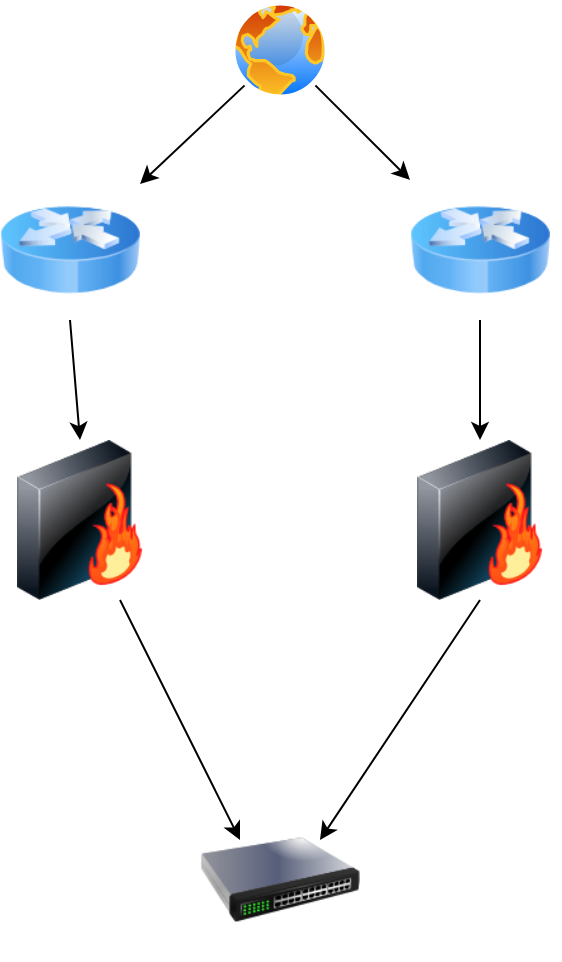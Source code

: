<mxfile version="26.0.10">
  <diagram name="Page-1" id="yrTFKDvjzNV6GSLSjNGD">
    <mxGraphModel dx="2100" dy="1058" grid="0" gridSize="10" guides="1" tooltips="1" connect="1" arrows="1" fold="1" page="0" pageScale="1" pageWidth="827" pageHeight="1169" math="0" shadow="0">
      <root>
        <mxCell id="0" />
        <mxCell id="1" parent="0" />
        <mxCell id="AgQc5rXKUkLUU5SAKNBB-21" style="edgeStyle=none;rounded=0;orthogonalLoop=1;jettySize=auto;html=1;entryX=0.25;entryY=0;entryDx=0;entryDy=0;" edge="1" parent="1" source="AgQc5rXKUkLUU5SAKNBB-18">
          <mxGeometry relative="1" as="geometry">
            <mxPoint x="320" y="430" as="sourcePoint" />
            <mxPoint x="400" y="480" as="targetPoint" />
          </mxGeometry>
        </mxCell>
        <mxCell id="AgQc5rXKUkLUU5SAKNBB-18" value="" style="image;html=1;image=img/lib/clip_art/networking/Firewall-page1_128x128.png" vertex="1" parent="1">
          <mxGeometry x="280" y="280" width="80" height="80" as="geometry" />
        </mxCell>
        <mxCell id="AgQc5rXKUkLUU5SAKNBB-22" style="edgeStyle=none;rounded=0;orthogonalLoop=1;jettySize=auto;html=1;exitX=0.5;exitY=1;exitDx=0;exitDy=0;entryX=0.75;entryY=0;entryDx=0;entryDy=0;" edge="1" parent="1" source="AgQc5rXKUkLUU5SAKNBB-19">
          <mxGeometry relative="1" as="geometry">
            <mxPoint x="520" y="430" as="sourcePoint" />
            <mxPoint x="440" y="480" as="targetPoint" />
          </mxGeometry>
        </mxCell>
        <mxCell id="AgQc5rXKUkLUU5SAKNBB-19" value="" style="image;html=1;image=img/lib/clip_art/networking/Firewall-page1_128x128.png" vertex="1" parent="1">
          <mxGeometry x="480" y="280" width="80" height="80" as="geometry" />
        </mxCell>
        <mxCell id="AgQc5rXKUkLUU5SAKNBB-20" value="" style="image;html=1;image=img/lib/clip_art/networking/Switch_128x128.png" vertex="1" parent="1">
          <mxGeometry x="380" y="460" width="80" height="80" as="geometry" />
        </mxCell>
        <mxCell id="AgQc5rXKUkLUU5SAKNBB-28" style="edgeStyle=none;rounded=0;orthogonalLoop=1;jettySize=auto;html=1;exitX=0.5;exitY=1;exitDx=0;exitDy=0;entryX=0.5;entryY=0;entryDx=0;entryDy=0;" edge="1" parent="1" source="AgQc5rXKUkLUU5SAKNBB-23" target="AgQc5rXKUkLUU5SAKNBB-18">
          <mxGeometry relative="1" as="geometry" />
        </mxCell>
        <mxCell id="AgQc5rXKUkLUU5SAKNBB-23" value="" style="image;html=1;image=img/lib/clip_art/networking/Router_Icon_128x128.png" vertex="1" parent="1">
          <mxGeometry x="280" y="150" width="70" height="70" as="geometry" />
        </mxCell>
        <mxCell id="AgQc5rXKUkLUU5SAKNBB-29" style="edgeStyle=none;rounded=0;orthogonalLoop=1;jettySize=auto;html=1;exitX=0.5;exitY=1;exitDx=0;exitDy=0;entryX=0.5;entryY=0;entryDx=0;entryDy=0;" edge="1" parent="1" source="AgQc5rXKUkLUU5SAKNBB-24" target="AgQc5rXKUkLUU5SAKNBB-19">
          <mxGeometry relative="1" as="geometry" />
        </mxCell>
        <mxCell id="AgQc5rXKUkLUU5SAKNBB-24" value="" style="image;html=1;image=img/lib/clip_art/networking/Router_Icon_128x128.png" vertex="1" parent="1">
          <mxGeometry x="485" y="150" width="70" height="70" as="geometry" />
        </mxCell>
        <mxCell id="AgQc5rXKUkLUU5SAKNBB-26" style="edgeStyle=none;rounded=0;orthogonalLoop=1;jettySize=auto;html=1;exitX=1;exitY=1;exitDx=0;exitDy=0;" edge="1" parent="1" source="AgQc5rXKUkLUU5SAKNBB-25" target="AgQc5rXKUkLUU5SAKNBB-24">
          <mxGeometry relative="1" as="geometry" />
        </mxCell>
        <mxCell id="AgQc5rXKUkLUU5SAKNBB-27" style="edgeStyle=none;rounded=0;orthogonalLoop=1;jettySize=auto;html=1;exitX=0;exitY=1;exitDx=0;exitDy=0;" edge="1" parent="1" source="AgQc5rXKUkLUU5SAKNBB-25" target="AgQc5rXKUkLUU5SAKNBB-23">
          <mxGeometry relative="1" as="geometry" />
        </mxCell>
        <mxCell id="AgQc5rXKUkLUU5SAKNBB-25" value="" style="image;aspect=fixed;perimeter=ellipsePerimeter;html=1;align=center;shadow=0;dashed=0;spacingTop=3;image=img/lib/active_directory/internet_globe.svg;" vertex="1" parent="1">
          <mxGeometry x="395" y="60" width="50" height="50" as="geometry" />
        </mxCell>
      </root>
    </mxGraphModel>
  </diagram>
</mxfile>
